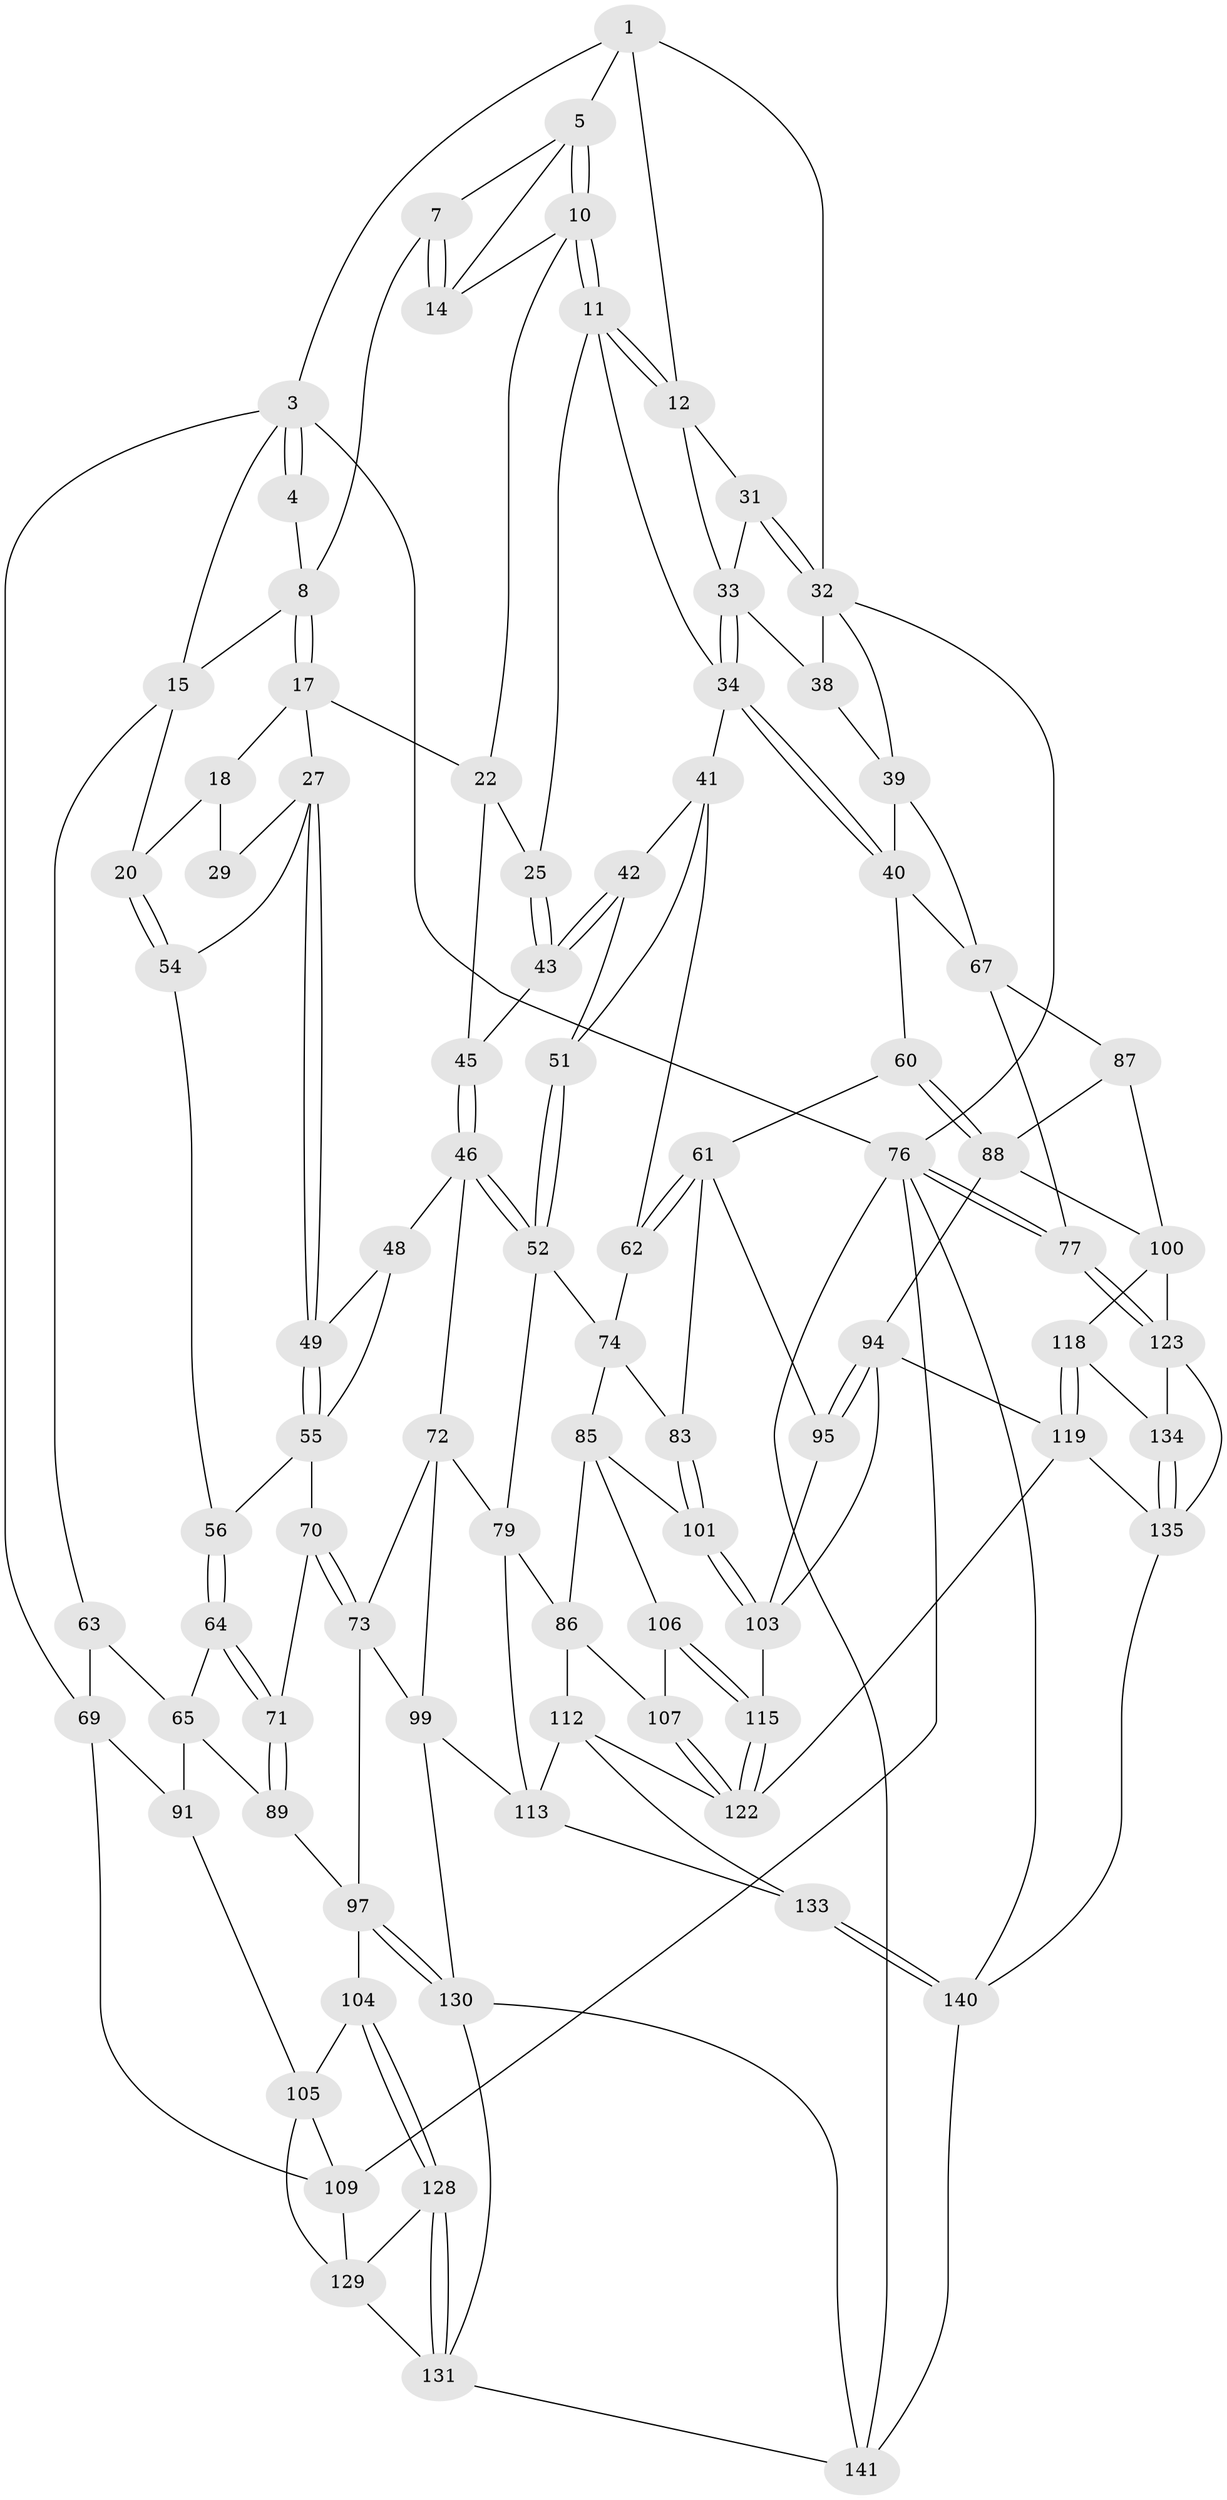// original degree distribution, {3: 0.02097902097902098, 5: 0.5524475524475524, 6: 0.2097902097902098, 4: 0.21678321678321677}
// Generated by graph-tools (version 1.1) at 2025/42/03/06/25 10:42:29]
// undirected, 88 vertices, 195 edges
graph export_dot {
graph [start="1"]
  node [color=gray90,style=filled];
  1 [pos="+0.38371822381056186+0",super="+2"];
  3 [pos="+0+0",super="+16"];
  4 [pos="+0.1700887445138291+0"];
  5 [pos="+0.40030084912093683+0",super="+6"];
  7 [pos="+0.32433017569774164+0.11511360939449211"];
  8 [pos="+0.23429761171580632+0.12418097455422894",super="+9"];
  10 [pos="+0.4654286467657687+0.10288201615393691",super="+13"];
  11 [pos="+0.6557239682794735+0.13372779913497565",super="+24"];
  12 [pos="+0.7304337681258766+0.05546703829402655",super="+30"];
  14 [pos="+0.3992959024224221+0.1789998392897869"];
  15 [pos="+0+0.22780799538883448",super="+21"];
  17 [pos="+0.22740987543370436+0.15982662867225653",super="+23"];
  18 [pos="+0.22360070335275437+0.16455806387899613",super="+19"];
  20 [pos="+0+0.24581542659393865"];
  22 [pos="+0.40154946721081863+0.2556651396698369",super="+26"];
  25 [pos="+0.6083436351748336+0.22391730956093114"];
  27 [pos="+0.29174973086343+0.37185146594793345",super="+28"];
  29 [pos="+0.21761612111189296+0.3214377059470887"];
  31 [pos="+1+0.10274197522087544"];
  32 [pos="+1+0.029517986051401088",super="+37"];
  33 [pos="+0.8376228293428414+0.18613224719842664",super="+36"];
  34 [pos="+0.826177690396905+0.3919821969089762",super="+35"];
  38 [pos="+0.9473609922067033+0.2515654953186811"];
  39 [pos="+0.9628946365546386+0.3464226625008847",super="+53"];
  40 [pos="+0.8540726549567254+0.4141159972305992",super="+59"];
  41 [pos="+0.7138608405144125+0.41871331648887916",super="+58"];
  42 [pos="+0.6176842665622538+0.31777765572959293",super="+50"];
  43 [pos="+0.6071249309503807+0.25039814472078203",super="+44"];
  45 [pos="+0.46389817200853617+0.35028032860081737"];
  46 [pos="+0.4443530614510972+0.5014833411522781",super="+47"];
  48 [pos="+0.322987239360603+0.4308432014425336"];
  49 [pos="+0.2942351727701899+0.38524161362382014"];
  51 [pos="+0.5562925258177644+0.44505570898394625"];
  52 [pos="+0.4525299889235017+0.5064410605251176",super="+75"];
  54 [pos="+0.1073892464845536+0.4230049912806258",super="+57"];
  55 [pos="+0.15800142357501418+0.48285416663419917",super="+68"];
  56 [pos="+0.154612548152117+0.4843464397579445"];
  60 [pos="+0.8813127813452477+0.5458575610907306"];
  61 [pos="+0.7858917473204562+0.5941686716904153",super="+82"];
  62 [pos="+0.6672189031011256+0.4905561330906869"];
  63 [pos="+0.0744215178298912+0.4958586399503671",super="+66"];
  64 [pos="+0.1572471994648663+0.5528916672745087"];
  65 [pos="+0.02841163309693291+0.5866560063401398",super="+90"];
  67 [pos="+1+0.38083999610952873",super="+78"];
  69 [pos="+0+0.5398007800652139",super="+92"];
  70 [pos="+0.2328806973114445+0.6188667420299765"];
  71 [pos="+0.21971500369203842+0.6204840222222768"];
  72 [pos="+0.2732964090390065+0.6316022099723285",super="+81"];
  73 [pos="+0.2711962491575769+0.6312597645701565",super="+96"];
  74 [pos="+0.6132197909306638+0.5910263758140443",super="+84"];
  76 [pos="+1+1",super="+111"];
  77 [pos="+1+0.8527881254662634"];
  79 [pos="+0.44916379089562947+0.6989269176912158",super="+80"];
  83 [pos="+0.7003575011695681+0.6651379148916216"];
  85 [pos="+0.6095137532470336+0.6909406788918876",super="+102"];
  86 [pos="+0.5365285013853386+0.7211561681540256",super="+108"];
  87 [pos="+0.9987630501883384+0.5985167391474576"];
  88 [pos="+0.9209588834508519+0.57470417143837",super="+93"];
  89 [pos="+0.14990964687544162+0.6997516720858153"];
  91 [pos="+0.025728370832604847+0.7632227467784566"];
  94 [pos="+0.8310581646100066+0.7588916159742367",super="+116"];
  95 [pos="+0.7862782719131797+0.7103214105854503"];
  97 [pos="+0.2231632536897657+0.8090329637951834",super="+98"];
  99 [pos="+0.3459737453717584+0.7900270200158019",super="+121"];
  100 [pos="+0.9292247672683233+0.7852561913503283",super="+117"];
  101 [pos="+0.6975962160705229+0.7702784777613604"];
  103 [pos="+0.7150801809015821+0.7862782906130912",super="+114"];
  104 [pos="+0.09114673064452818+0.7833778928893368"];
  105 [pos="+0.08815478013807979+0.7832232461881463",super="+127"];
  106 [pos="+0.6407312018430531+0.7986414350323029"];
  107 [pos="+0.6221010451002076+0.8153082485284914"];
  109 [pos="+0+0.9859695351120227",super="+110"];
  112 [pos="+0.5543482204706102+0.8470040932379886",super="+126"];
  113 [pos="+0.48585704946423103+0.8583398370605808",super="+120"];
  115 [pos="+0.7600272605429219+0.8735011967334627"];
  118 [pos="+0.8209789844432435+0.8930939087039751"];
  119 [pos="+0.8159060951583009+0.8930762559546588",super="+137"];
  122 [pos="+0.6924012826185647+0.9426796531357943",super="+125"];
  123 [pos="+1+0.8491511980500128",super="+124"];
  128 [pos="+0.10360803268622903+0.9047226803973357"];
  129 [pos="+0.07474914160794467+0.9227269363787117",super="+138"];
  130 [pos="+0.22089412854454532+0.9049407658091132",super="+132"];
  131 [pos="+0.1809230262982787+0.9463407961169474",super="+139"];
  133 [pos="+0.6087775648818798+1"];
  134 [pos="+0.8843611594052974+0.9338757099330791"];
  135 [pos="+0.9177076939890028+0.9915524313435783",super="+136"];
  140 [pos="+0.5915651132266931+1",super="+143"];
  141 [pos="+0.420829571022694+1",super="+142"];
  1 -- 5;
  1 -- 32;
  1 -- 3;
  1 -- 12;
  3 -- 4;
  3 -- 4;
  3 -- 69;
  3 -- 15;
  3 -- 76;
  4 -- 8;
  5 -- 10;
  5 -- 10;
  5 -- 14;
  5 -- 7;
  7 -- 8;
  7 -- 14;
  7 -- 14;
  8 -- 17;
  8 -- 17;
  8 -- 15;
  10 -- 11;
  10 -- 11;
  10 -- 14;
  10 -- 22;
  11 -- 12;
  11 -- 12;
  11 -- 25;
  11 -- 34;
  12 -- 33;
  12 -- 31;
  15 -- 20;
  15 -- 63;
  17 -- 18;
  17 -- 27;
  17 -- 22;
  18 -- 29 [weight=2];
  18 -- 20;
  20 -- 54;
  20 -- 54;
  22 -- 25;
  22 -- 45;
  25 -- 43;
  25 -- 43;
  27 -- 49;
  27 -- 49;
  27 -- 29;
  27 -- 54;
  31 -- 32;
  31 -- 32;
  31 -- 33;
  32 -- 76;
  32 -- 38;
  32 -- 39;
  33 -- 34;
  33 -- 34;
  33 -- 38;
  34 -- 40;
  34 -- 40;
  34 -- 41;
  38 -- 39;
  39 -- 40;
  39 -- 67;
  40 -- 67;
  40 -- 60;
  41 -- 42;
  41 -- 51;
  41 -- 62;
  42 -- 43 [weight=2];
  42 -- 43;
  42 -- 51;
  43 -- 45;
  45 -- 46;
  45 -- 46;
  46 -- 52;
  46 -- 52;
  46 -- 48;
  46 -- 72;
  48 -- 49;
  48 -- 55;
  49 -- 55;
  49 -- 55;
  51 -- 52;
  51 -- 52;
  52 -- 74;
  52 -- 79;
  54 -- 56;
  55 -- 56;
  55 -- 70;
  56 -- 64;
  56 -- 64;
  60 -- 61;
  60 -- 88;
  60 -- 88;
  61 -- 62;
  61 -- 62;
  61 -- 83;
  61 -- 95;
  62 -- 74;
  63 -- 65;
  63 -- 69;
  64 -- 65;
  64 -- 71;
  64 -- 71;
  65 -- 89;
  65 -- 91;
  67 -- 77;
  67 -- 87;
  69 -- 109;
  69 -- 91;
  70 -- 71;
  70 -- 73;
  70 -- 73;
  71 -- 89;
  71 -- 89;
  72 -- 73;
  72 -- 99;
  72 -- 79;
  73 -- 99;
  73 -- 97;
  74 -- 83;
  74 -- 85;
  76 -- 77;
  76 -- 77;
  76 -- 140;
  76 -- 109;
  76 -- 141;
  77 -- 123;
  77 -- 123;
  79 -- 86;
  79 -- 113;
  83 -- 101;
  83 -- 101;
  85 -- 86;
  85 -- 101;
  85 -- 106;
  86 -- 112;
  86 -- 107;
  87 -- 88;
  87 -- 100;
  88 -- 100;
  88 -- 94;
  89 -- 97;
  91 -- 105;
  94 -- 95;
  94 -- 95;
  94 -- 119;
  94 -- 103;
  95 -- 103;
  97 -- 130;
  97 -- 130;
  97 -- 104;
  99 -- 113;
  99 -- 130;
  100 -- 118;
  100 -- 123;
  101 -- 103;
  101 -- 103;
  103 -- 115;
  104 -- 105;
  104 -- 128;
  104 -- 128;
  105 -- 129;
  105 -- 109;
  106 -- 107;
  106 -- 115;
  106 -- 115;
  107 -- 122;
  107 -- 122;
  109 -- 129;
  112 -- 113;
  112 -- 133;
  112 -- 122;
  113 -- 133;
  115 -- 122;
  115 -- 122;
  118 -- 119;
  118 -- 119;
  118 -- 134;
  119 -- 135;
  119 -- 122;
  123 -- 135;
  123 -- 134;
  128 -- 129;
  128 -- 131;
  128 -- 131;
  129 -- 131;
  130 -- 131;
  130 -- 141;
  131 -- 141;
  133 -- 140;
  133 -- 140;
  134 -- 135;
  134 -- 135;
  135 -- 140;
  140 -- 141;
}
